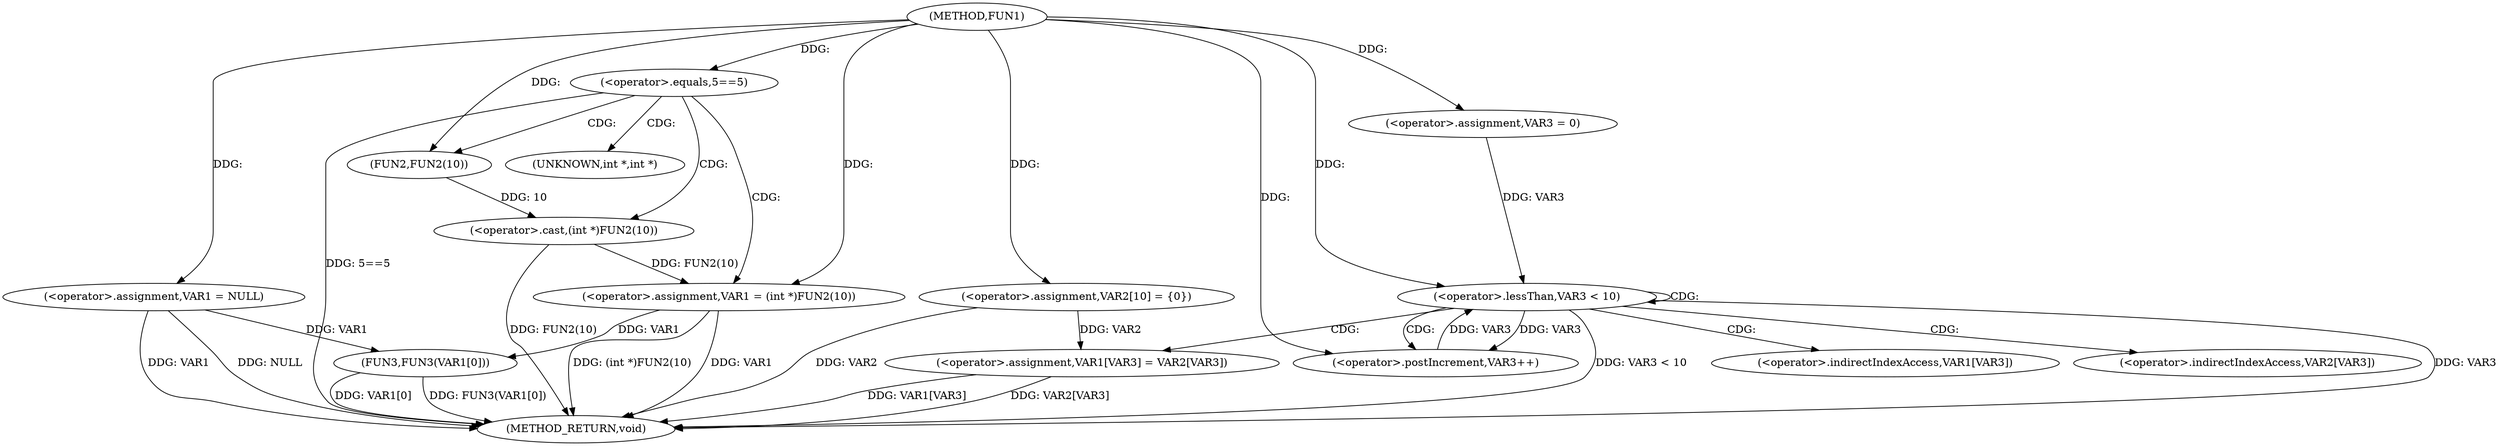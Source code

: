 digraph FUN1 {  
"1000100" [label = "(METHOD,FUN1)" ]
"1000143" [label = "(METHOD_RETURN,void)" ]
"1000103" [label = "(<operator>.assignment,VAR1 = NULL)" ]
"1000107" [label = "(<operator>.equals,5==5)" ]
"1000111" [label = "(<operator>.assignment,VAR1 = (int *)FUN2(10))" ]
"1000113" [label = "(<operator>.cast,(int *)FUN2(10))" ]
"1000115" [label = "(FUN2,FUN2(10))" ]
"1000119" [label = "(<operator>.assignment,VAR2[10] = {0})" ]
"1000123" [label = "(<operator>.assignment,VAR3 = 0)" ]
"1000126" [label = "(<operator>.lessThan,VAR3 < 10)" ]
"1000129" [label = "(<operator>.postIncrement,VAR3++)" ]
"1000132" [label = "(<operator>.assignment,VAR1[VAR3] = VAR2[VAR3])" ]
"1000139" [label = "(FUN3,FUN3(VAR1[0]))" ]
"1000114" [label = "(UNKNOWN,int *,int *)" ]
"1000133" [label = "(<operator>.indirectIndexAccess,VAR1[VAR3])" ]
"1000136" [label = "(<operator>.indirectIndexAccess,VAR2[VAR3])" ]
  "1000126" -> "1000143"  [ label = "DDG: VAR3 < 10"] 
  "1000107" -> "1000143"  [ label = "DDG: 5==5"] 
  "1000103" -> "1000143"  [ label = "DDG: VAR1"] 
  "1000103" -> "1000143"  [ label = "DDG: NULL"] 
  "1000139" -> "1000143"  [ label = "DDG: VAR1[0]"] 
  "1000113" -> "1000143"  [ label = "DDG: FUN2(10)"] 
  "1000126" -> "1000143"  [ label = "DDG: VAR3"] 
  "1000132" -> "1000143"  [ label = "DDG: VAR2[VAR3]"] 
  "1000139" -> "1000143"  [ label = "DDG: FUN3(VAR1[0])"] 
  "1000132" -> "1000143"  [ label = "DDG: VAR1[VAR3]"] 
  "1000111" -> "1000143"  [ label = "DDG: VAR1"] 
  "1000111" -> "1000143"  [ label = "DDG: (int *)FUN2(10)"] 
  "1000119" -> "1000143"  [ label = "DDG: VAR2"] 
  "1000100" -> "1000103"  [ label = "DDG: "] 
  "1000100" -> "1000107"  [ label = "DDG: "] 
  "1000113" -> "1000111"  [ label = "DDG: FUN2(10)"] 
  "1000100" -> "1000111"  [ label = "DDG: "] 
  "1000115" -> "1000113"  [ label = "DDG: 10"] 
  "1000100" -> "1000115"  [ label = "DDG: "] 
  "1000100" -> "1000119"  [ label = "DDG: "] 
  "1000100" -> "1000123"  [ label = "DDG: "] 
  "1000129" -> "1000126"  [ label = "DDG: VAR3"] 
  "1000123" -> "1000126"  [ label = "DDG: VAR3"] 
  "1000100" -> "1000126"  [ label = "DDG: "] 
  "1000126" -> "1000129"  [ label = "DDG: VAR3"] 
  "1000100" -> "1000129"  [ label = "DDG: "] 
  "1000119" -> "1000132"  [ label = "DDG: VAR2"] 
  "1000103" -> "1000139"  [ label = "DDG: VAR1"] 
  "1000111" -> "1000139"  [ label = "DDG: VAR1"] 
  "1000107" -> "1000114"  [ label = "CDG: "] 
  "1000107" -> "1000115"  [ label = "CDG: "] 
  "1000107" -> "1000113"  [ label = "CDG: "] 
  "1000107" -> "1000111"  [ label = "CDG: "] 
  "1000126" -> "1000132"  [ label = "CDG: "] 
  "1000126" -> "1000129"  [ label = "CDG: "] 
  "1000126" -> "1000133"  [ label = "CDG: "] 
  "1000126" -> "1000136"  [ label = "CDG: "] 
  "1000126" -> "1000126"  [ label = "CDG: "] 
}
